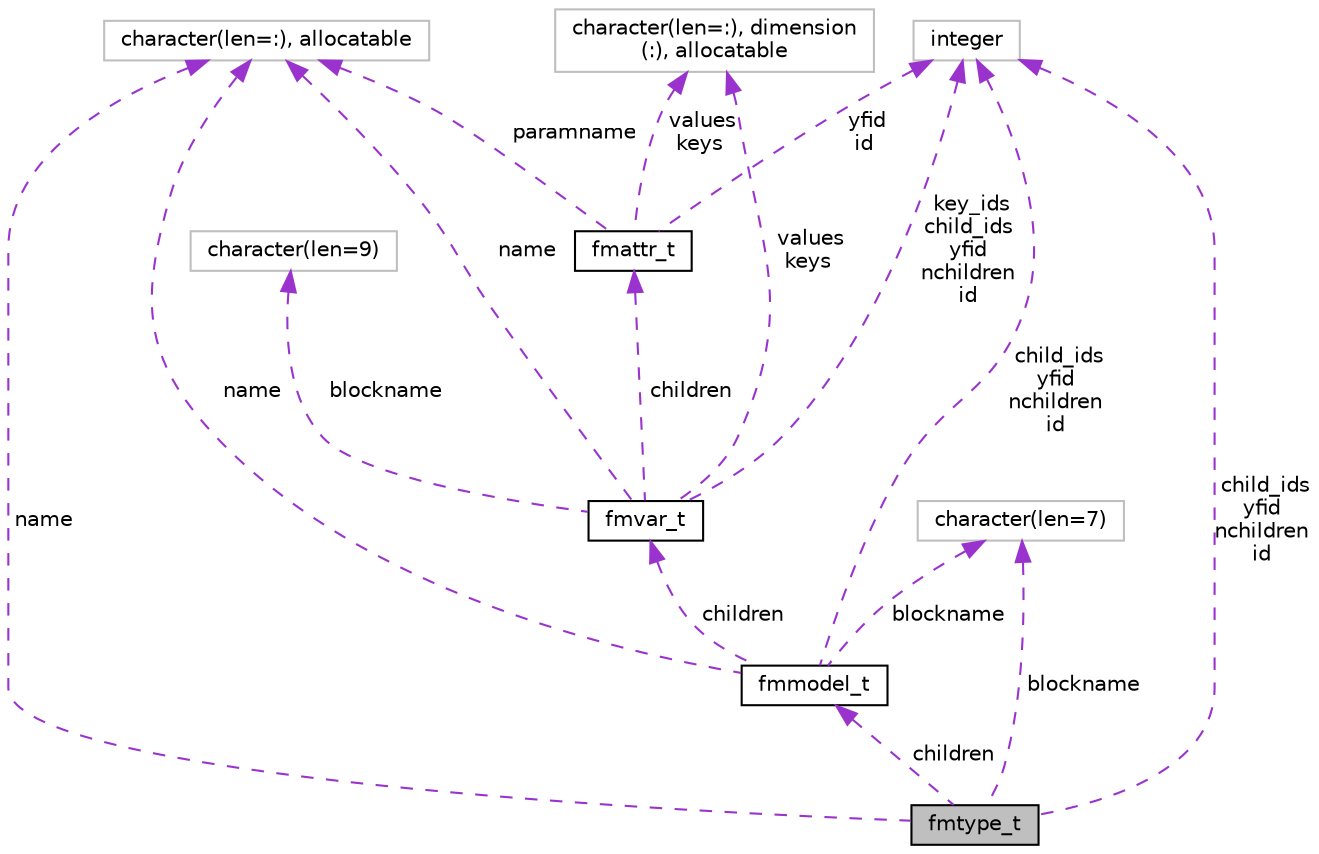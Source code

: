 digraph "fmtype_t"
{
 // INTERACTIVE_SVG=YES
 // LATEX_PDF_SIZE
  edge [fontname="Helvetica",fontsize="10",labelfontname="Helvetica",labelfontsize="10"];
  node [fontname="Helvetica",fontsize="10",shape=record];
  Node1 [label="fmtype_t",height=0.2,width=0.4,color="black", fillcolor="grey75", style="filled", fontcolor="black",tooltip="This type represents the entries for a specific field type, e.g. a tracer. This type contains the nam..."];
  Node2 -> Node1 [dir="back",color="darkorchid3",fontsize="10",style="dashed",label=" children" ,fontname="Helvetica"];
  Node2 [label="fmmodel_t",height=0.2,width=0.4,color="black", fillcolor="white", style="filled",URL="$group__fm__yaml__mod.html#structfm__yaml__mod_1_1fmmodel__t",tooltip="This type represents the entries for a given model, e.g. land, ocean, atmosphere. This type contains ..."];
  Node3 -> Node2 [dir="back",color="darkorchid3",fontsize="10",style="dashed",label=" name" ,fontname="Helvetica"];
  Node3 [label="character(len=:), allocatable",height=0.2,width=0.4,color="grey75", fillcolor="white", style="filled",tooltip=" "];
  Node4 -> Node2 [dir="back",color="darkorchid3",fontsize="10",style="dashed",label=" blockname" ,fontname="Helvetica"];
  Node4 [label="character(len=7)",height=0.2,width=0.4,color="grey75", fillcolor="white", style="filled",tooltip=" "];
  Node5 -> Node2 [dir="back",color="darkorchid3",fontsize="10",style="dashed",label=" children" ,fontname="Helvetica"];
  Node5 [label="fmvar_t",height=0.2,width=0.4,color="black", fillcolor="white", style="filled",URL="$group__fm__yaml__mod.html#structfm__yaml__mod_1_1fmvar__t",tooltip="This type represents the entries for a given variable, e.g. dust. This type contains the name of the ..."];
  Node6 -> Node5 [dir="back",color="darkorchid3",fontsize="10",style="dashed",label=" children" ,fontname="Helvetica"];
  Node6 [label="fmattr_t",height=0.2,width=0.4,color="black", fillcolor="white", style="filled",URL="$group__fm__yaml__mod.html#structfm__yaml__mod_1_1fmattr__t",tooltip="This type represents the subparameters for a given variable parameter. This type contains the name of..."];
  Node3 -> Node6 [dir="back",color="darkorchid3",fontsize="10",style="dashed",label=" paramname" ,fontname="Helvetica"];
  Node7 -> Node6 [dir="back",color="darkorchid3",fontsize="10",style="dashed",label=" values\nkeys" ,fontname="Helvetica"];
  Node7 [label="character(len=:), dimension\l(:), allocatable",height=0.2,width=0.4,color="grey75", fillcolor="white", style="filled",tooltip=" "];
  Node8 -> Node6 [dir="back",color="darkorchid3",fontsize="10",style="dashed",label=" yfid\nid" ,fontname="Helvetica"];
  Node8 [label="integer",height=0.2,width=0.4,color="grey75", fillcolor="white", style="filled",tooltip=" "];
  Node9 -> Node5 [dir="back",color="darkorchid3",fontsize="10",style="dashed",label=" blockname" ,fontname="Helvetica"];
  Node9 [label="character(len=9)",height=0.2,width=0.4,color="grey75", fillcolor="white", style="filled",tooltip=" "];
  Node3 -> Node5 [dir="back",color="darkorchid3",fontsize="10",style="dashed",label=" name" ,fontname="Helvetica"];
  Node7 -> Node5 [dir="back",color="darkorchid3",fontsize="10",style="dashed",label=" values\nkeys" ,fontname="Helvetica"];
  Node8 -> Node5 [dir="back",color="darkorchid3",fontsize="10",style="dashed",label=" key_ids\nchild_ids\nyfid\nnchildren\nid" ,fontname="Helvetica"];
  Node8 -> Node2 [dir="back",color="darkorchid3",fontsize="10",style="dashed",label=" child_ids\nyfid\nnchildren\nid" ,fontname="Helvetica"];
  Node3 -> Node1 [dir="back",color="darkorchid3",fontsize="10",style="dashed",label=" name" ,fontname="Helvetica"];
  Node4 -> Node1 [dir="back",color="darkorchid3",fontsize="10",style="dashed",label=" blockname" ,fontname="Helvetica"];
  Node8 -> Node1 [dir="back",color="darkorchid3",fontsize="10",style="dashed",label=" child_ids\nyfid\nnchildren\nid" ,fontname="Helvetica"];
}
